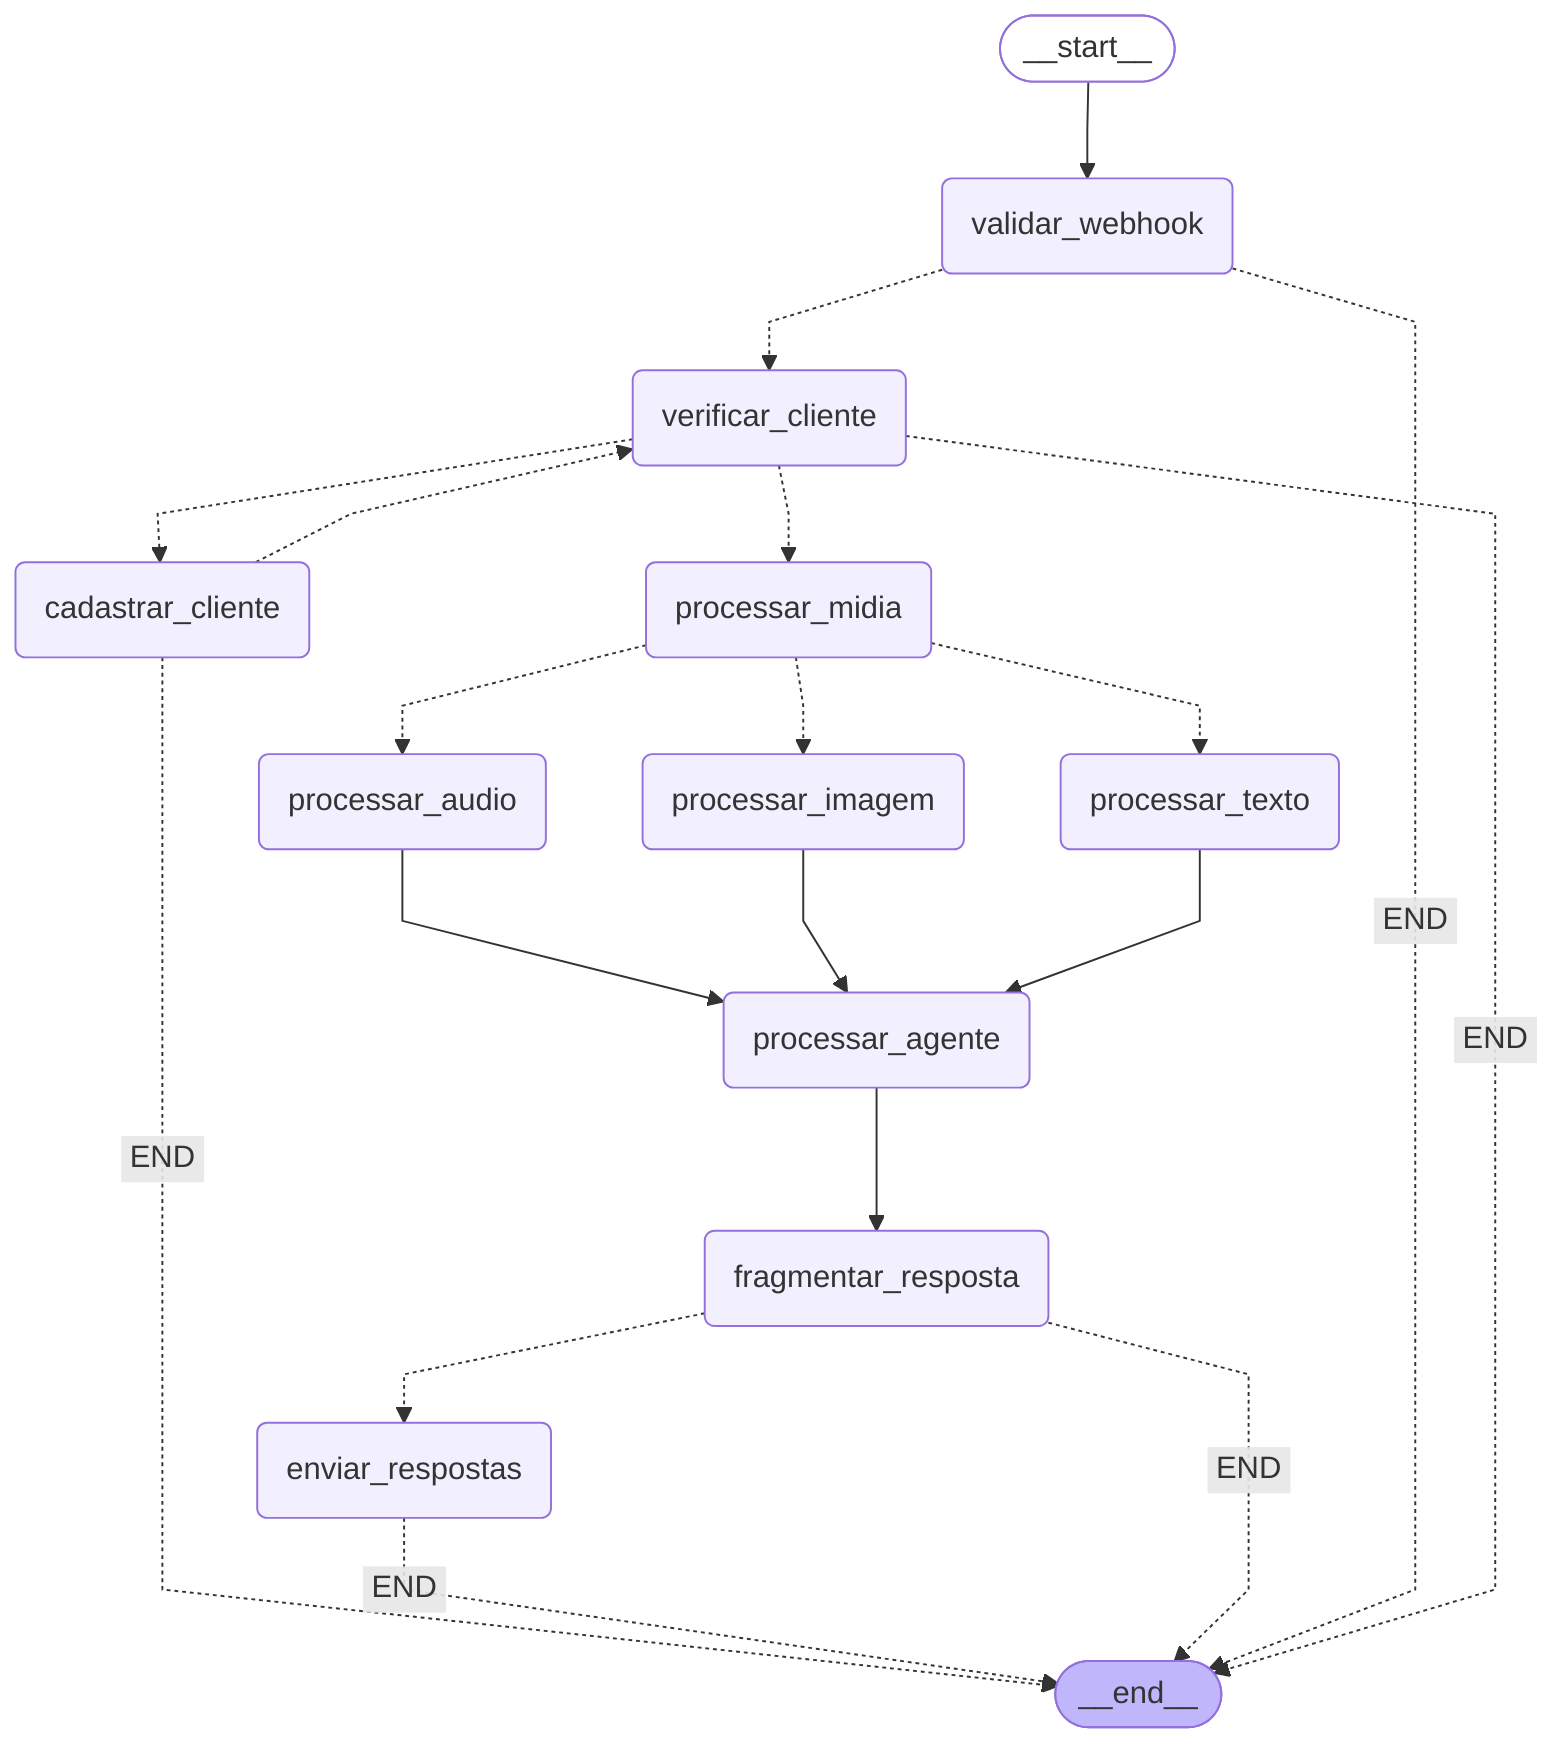 ---
config:
  flowchart:
    curve: linear
---
graph TD;
	__start__([<p>__start__</p>]):::first
	validar_webhook(validar_webhook)
	verificar_cliente(verificar_cliente)
	cadastrar_cliente(cadastrar_cliente)
	processar_midia(processar_midia)
	processar_audio(processar_audio)
	processar_imagem(processar_imagem)
	processar_texto(processar_texto)
	processar_agente(processar_agente)
	fragmentar_resposta(fragmentar_resposta)
	enviar_respostas(enviar_respostas)
	__end__([<p>__end__</p>]):::last
	__start__ --> validar_webhook;
	cadastrar_cliente -. &nbsp;END&nbsp; .-> __end__;
	cadastrar_cliente -.-> verificar_cliente;
	enviar_respostas -. &nbsp;END&nbsp; .-> __end__;
	fragmentar_resposta -. &nbsp;END&nbsp; .-> __end__;
	fragmentar_resposta -.-> enviar_respostas;
	processar_agente --> fragmentar_resposta;
	processar_audio --> processar_agente;
	processar_imagem --> processar_agente;
	processar_midia -.-> processar_audio;
	processar_midia -.-> processar_imagem;
	processar_midia -.-> processar_texto;
	processar_texto --> processar_agente;
	validar_webhook -. &nbsp;END&nbsp; .-> __end__;
	validar_webhook -.-> verificar_cliente;
	verificar_cliente -. &nbsp;END&nbsp; .-> __end__;
	verificar_cliente -.-> cadastrar_cliente;
	verificar_cliente -.-> processar_midia;
	classDef default fill:#f2f0ff,line-height:1.2
	classDef first fill-opacity:0
	classDef last fill:#bfb6fc